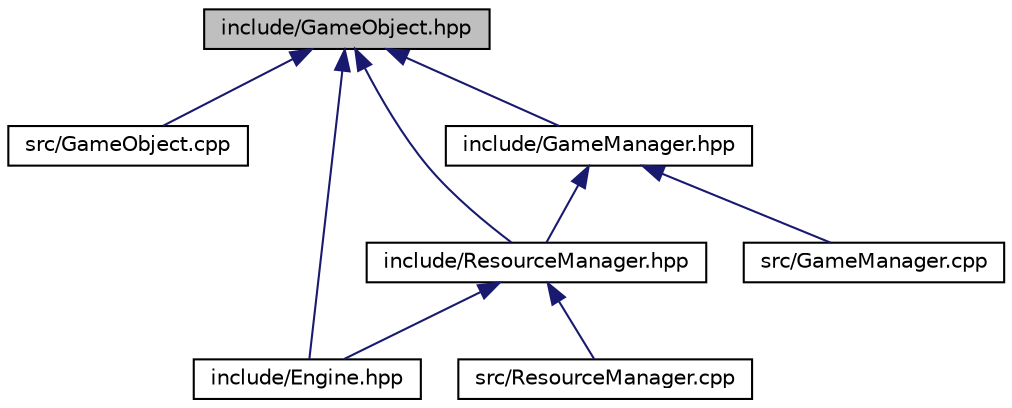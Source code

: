 digraph "include/GameObject.hpp"
{
  edge [fontname="Helvetica",fontsize="10",labelfontname="Helvetica",labelfontsize="10"];
  node [fontname="Helvetica",fontsize="10",shape=record];
  Node11 [label="include/GameObject.hpp",height=0.2,width=0.4,color="black", fillcolor="grey75", style="filled", fontcolor="black"];
  Node11 -> Node12 [dir="back",color="midnightblue",fontsize="10",style="solid",fontname="Helvetica"];
  Node12 [label="src/GameObject.cpp",height=0.2,width=0.4,color="black", fillcolor="white", style="filled",URL="$GameObject_8cpp.html"];
  Node11 -> Node13 [dir="back",color="midnightblue",fontsize="10",style="solid",fontname="Helvetica"];
  Node13 [label="include/ResourceManager.hpp",height=0.2,width=0.4,color="black", fillcolor="white", style="filled",URL="$ResourceManager_8hpp.html"];
  Node13 -> Node14 [dir="back",color="midnightblue",fontsize="10",style="solid",fontname="Helvetica"];
  Node14 [label="src/ResourceManager.cpp",height=0.2,width=0.4,color="black", fillcolor="white", style="filled",URL="$ResourceManager_8cpp.html"];
  Node13 -> Node15 [dir="back",color="midnightblue",fontsize="10",style="solid",fontname="Helvetica"];
  Node15 [label="include/Engine.hpp",height=0.2,width=0.4,color="black", fillcolor="white", style="filled",URL="$include_2Engine_8hpp.html"];
  Node11 -> Node16 [dir="back",color="midnightblue",fontsize="10",style="solid",fontname="Helvetica"];
  Node16 [label="include/GameManager.hpp",height=0.2,width=0.4,color="black", fillcolor="white", style="filled",URL="$GameManager_8hpp.html"];
  Node16 -> Node17 [dir="back",color="midnightblue",fontsize="10",style="solid",fontname="Helvetica"];
  Node17 [label="src/GameManager.cpp",height=0.2,width=0.4,color="black", fillcolor="white", style="filled",URL="$GameManager_8cpp.html"];
  Node16 -> Node13 [dir="back",color="midnightblue",fontsize="10",style="solid",fontname="Helvetica"];
  Node11 -> Node15 [dir="back",color="midnightblue",fontsize="10",style="solid",fontname="Helvetica"];
}
